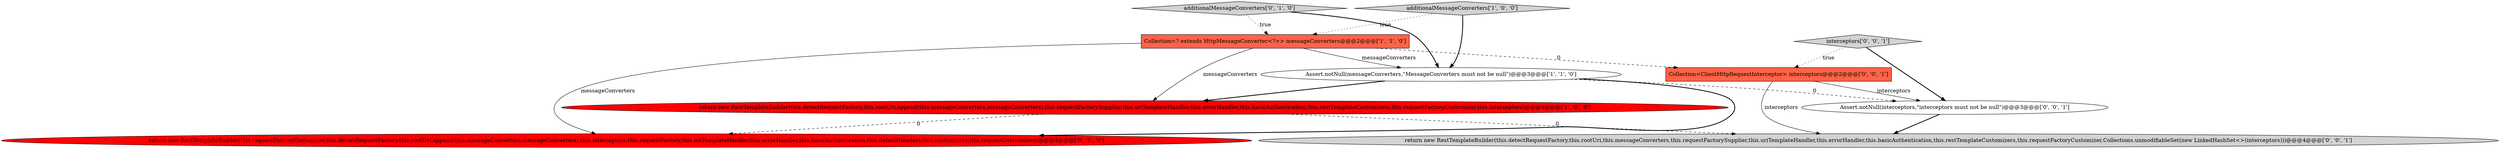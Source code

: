 digraph {
1 [style = filled, label = "return new RestTemplateBuilder(this.detectRequestFactory,this.rootUri,append(this.messageConverters,messageConverters),this.requestFactorySupplier,this.uriTemplateHandler,this.errorHandler,this.basicAuthentication,this.restTemplateCustomizers,this.requestFactoryCustomizer,this.interceptors)@@@4@@@['1', '0', '0']", fillcolor = red, shape = ellipse image = "AAA1AAABBB1BBB"];
6 [style = filled, label = "interceptors['0', '0', '1']", fillcolor = lightgray, shape = diamond image = "AAA0AAABBB3BBB"];
9 [style = filled, label = "Assert.notNull(interceptors,\"interceptors must not be null\")@@@3@@@['0', '0', '1']", fillcolor = white, shape = ellipse image = "AAA0AAABBB3BBB"];
2 [style = filled, label = "Collection<? extends HttpMessageConverter<?>> messageConverters@@@2@@@['1', '1', '0']", fillcolor = tomato, shape = box image = "AAA0AAABBB1BBB"];
5 [style = filled, label = "additionalMessageConverters['0', '1', '0']", fillcolor = lightgray, shape = diamond image = "AAA0AAABBB2BBB"];
7 [style = filled, label = "Collection<ClientHttpRequestInterceptor> interceptors@@@2@@@['0', '0', '1']", fillcolor = tomato, shape = box image = "AAA0AAABBB3BBB"];
3 [style = filled, label = "Assert.notNull(messageConverters,\"MessageConverters must not be null\")@@@3@@@['1', '1', '0']", fillcolor = white, shape = ellipse image = "AAA0AAABBB1BBB"];
0 [style = filled, label = "additionalMessageConverters['1', '0', '0']", fillcolor = lightgray, shape = diamond image = "AAA0AAABBB1BBB"];
8 [style = filled, label = "return new RestTemplateBuilder(this.detectRequestFactory,this.rootUri,this.messageConverters,this.requestFactorySupplier,this.uriTemplateHandler,this.errorHandler,this.basicAuthentication,this.restTemplateCustomizers,this.requestFactoryCustomizer,Collections.unmodifiableSet(new LinkedHashSet<>(interceptors)))@@@4@@@['0', '0', '1']", fillcolor = lightgray, shape = ellipse image = "AAA0AAABBB3BBB"];
4 [style = filled, label = "return new RestTemplateBuilder(this.requestFactoryCustomizer,this.detectRequestFactory,this.rootUri,append(this.messageConverters,messageConverters),this.interceptors,this.requestFactory,this.uriTemplateHandler,this.errorHandler,this.basicAuthentication,this.defaultHeaders,this.customizers,this.requestCustomizers)@@@4@@@['0', '1', '0']", fillcolor = red, shape = ellipse image = "AAA1AAABBB2BBB"];
0->3 [style = bold, label=""];
5->3 [style = bold, label=""];
1->4 [style = dashed, label="0"];
1->8 [style = dashed, label="0"];
2->3 [style = solid, label="messageConverters"];
2->1 [style = solid, label="messageConverters"];
0->2 [style = dotted, label="true"];
6->9 [style = bold, label=""];
3->1 [style = bold, label=""];
2->7 [style = dashed, label="0"];
9->8 [style = bold, label=""];
7->8 [style = solid, label="interceptors"];
3->9 [style = dashed, label="0"];
2->4 [style = solid, label="messageConverters"];
3->4 [style = bold, label=""];
7->9 [style = solid, label="interceptors"];
5->2 [style = dotted, label="true"];
6->7 [style = dotted, label="true"];
}
